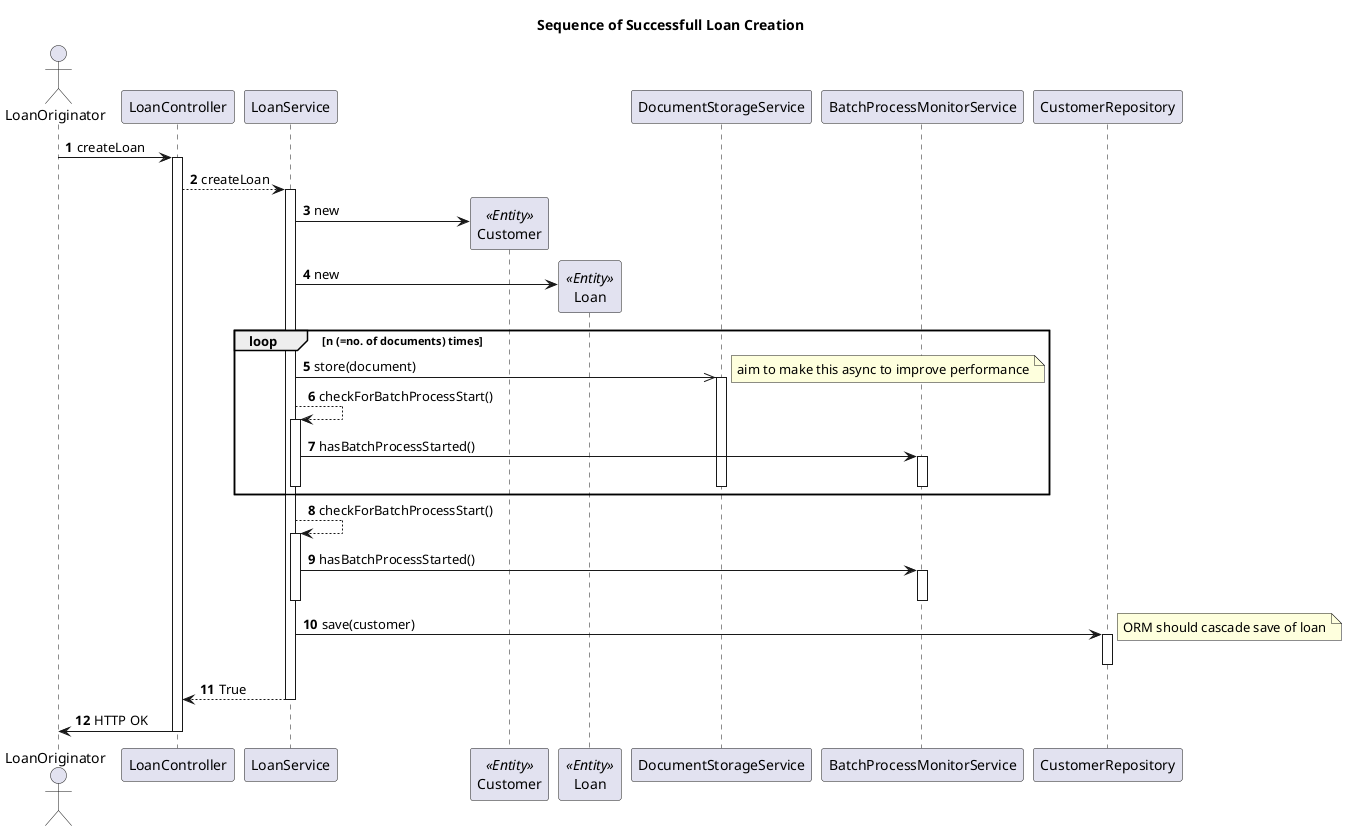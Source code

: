 @startuml
'https://plantuml.com/sequence-diagram

title Sequence of Successfull Loan Creation

autonumber
actor LoanOriginator
LoanOriginator -> LoanController: createLoan
activate LoanController
LoanController --> LoanService: createLoan
activate LoanService
create Customer << Entity >>
LoanService -> Customer : new
create Loan << Entity >>
LoanService -> Loan : new
loop n (=no. of documents) times
    LoanService ->> DocumentStorageService: store(document)
    note right: aim to make this async to improve performance
    activate DocumentStorageService
    LoanService --> LoanService: checkForBatchProcessStart()
    activate LoanService
    LoanService -> BatchProcessMonitorService: hasBatchProcessStarted()
    activate BatchProcessMonitorService
    deactivate BatchProcessMonitorService
    deactivate LoanService
    deactivate DocumentStorageService
end
LoanService --> LoanService: checkForBatchProcessStart()
activate LoanService
LoanService -> BatchProcessMonitorService: hasBatchProcessStarted()
activate BatchProcessMonitorService
deactivate BatchProcessMonitorService
deactivate LoanService
LoanService -> CustomerRepository: save(customer)
note right: ORM should cascade save of loan
activate CustomerRepository
deactivate CustomerRepository
LoanController <-- LoanService: True
deactivate LoanService
LoanOriginator <- LoanController: HTTP OK
deactivate LoanController
@enduml